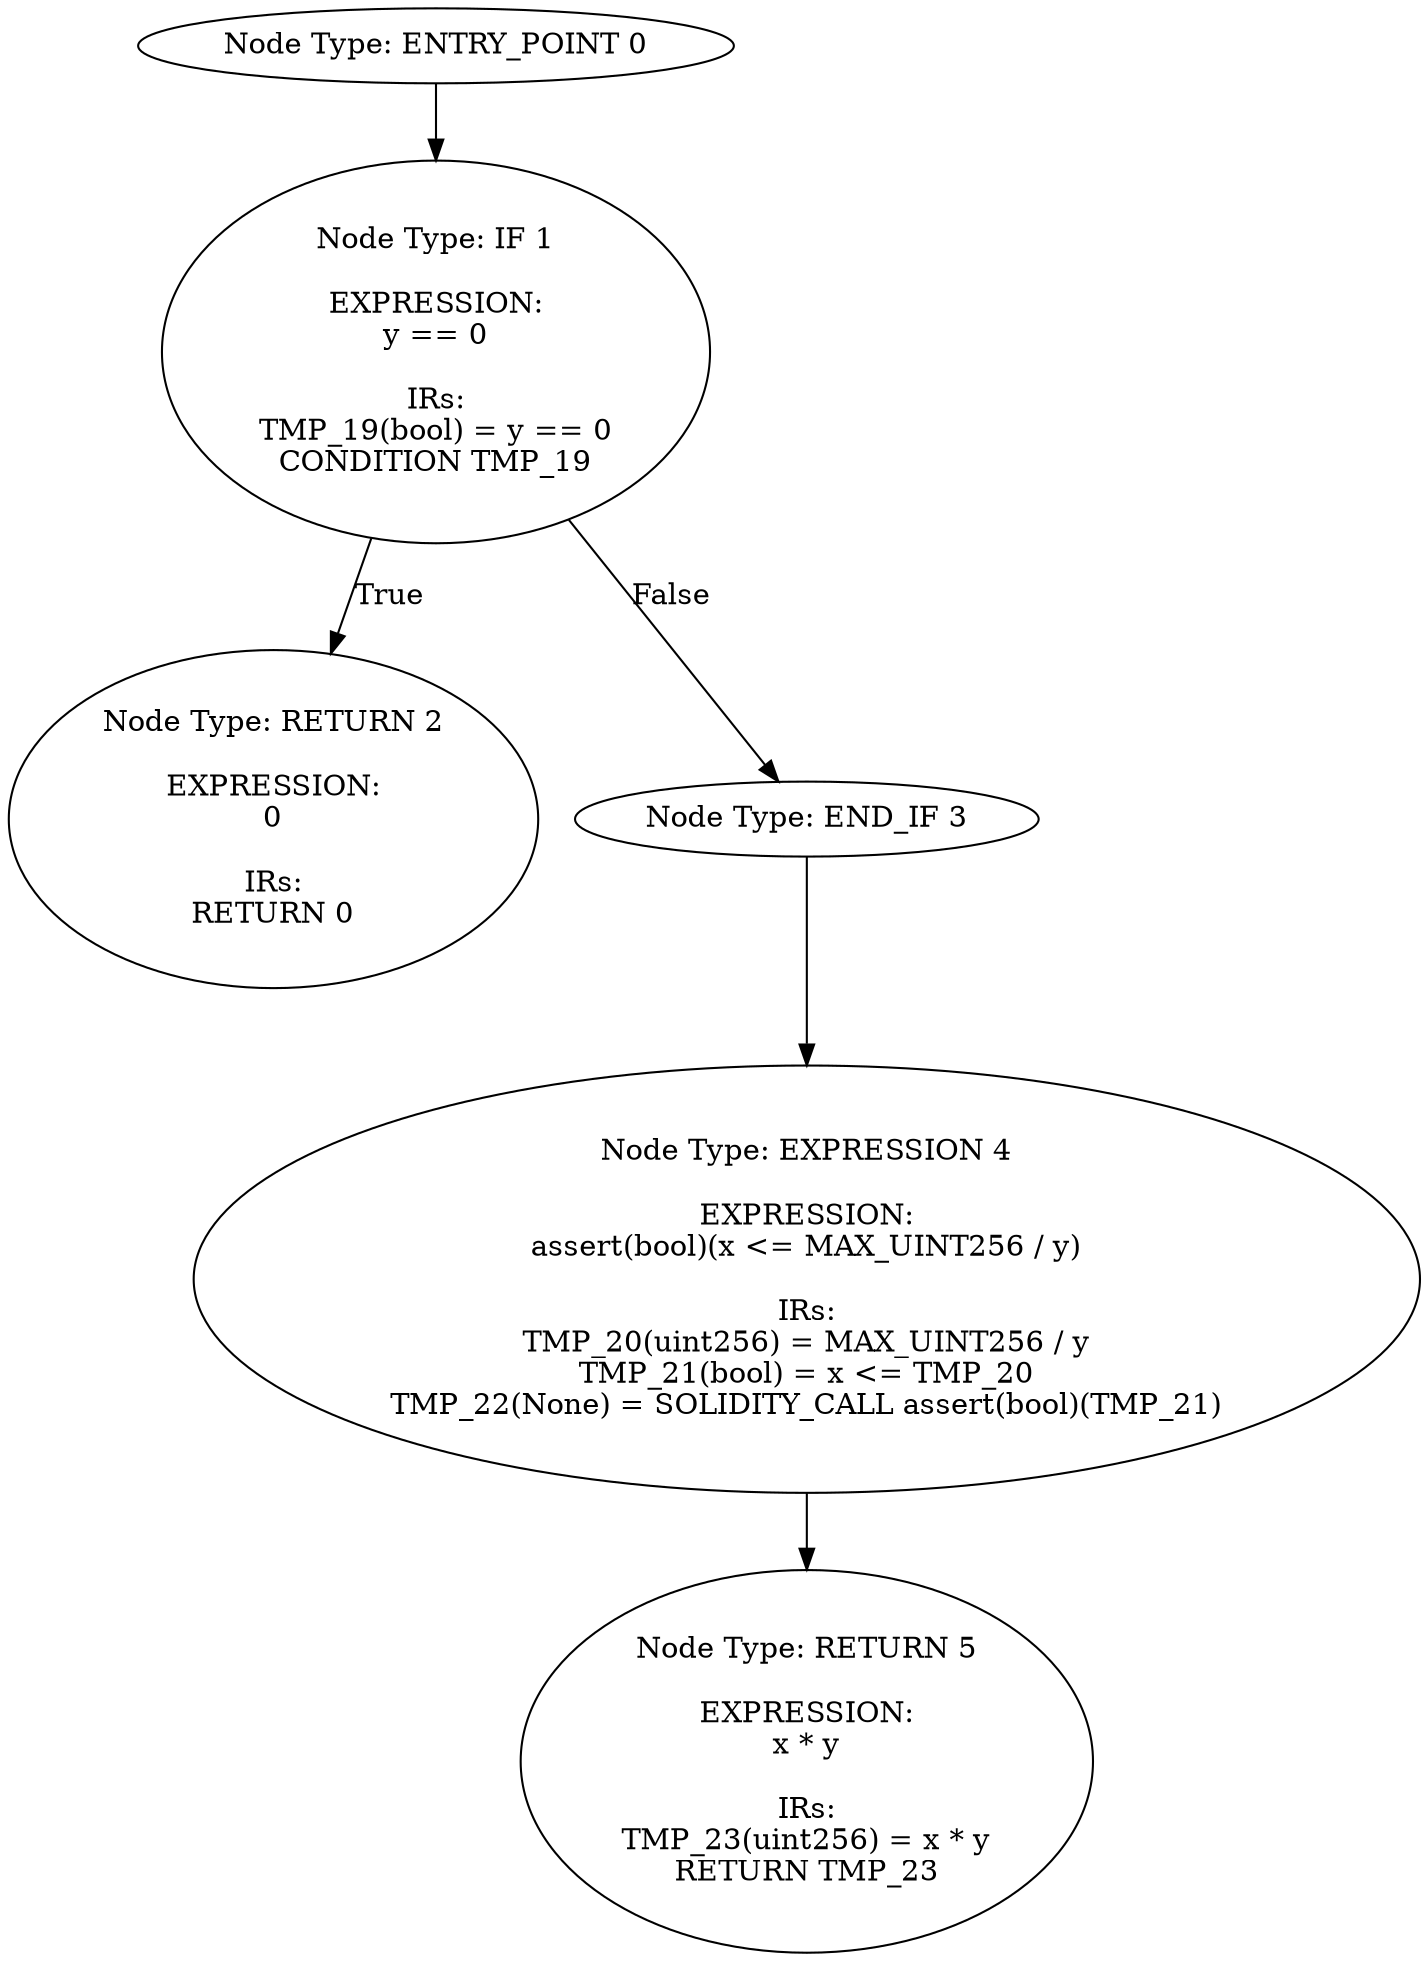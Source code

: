 digraph{
0[label="Node Type: ENTRY_POINT 0
"];
0->1;
1[label="Node Type: IF 1

EXPRESSION:
y == 0

IRs:
TMP_19(bool) = y == 0
CONDITION TMP_19"];
1->2[label="True"];
1->3[label="False"];
2[label="Node Type: RETURN 2

EXPRESSION:
0

IRs:
RETURN 0"];
3[label="Node Type: END_IF 3
"];
3->4;
4[label="Node Type: EXPRESSION 4

EXPRESSION:
assert(bool)(x <= MAX_UINT256 / y)

IRs:
TMP_20(uint256) = MAX_UINT256 / y
TMP_21(bool) = x <= TMP_20
TMP_22(None) = SOLIDITY_CALL assert(bool)(TMP_21)"];
4->5;
5[label="Node Type: RETURN 5

EXPRESSION:
x * y

IRs:
TMP_23(uint256) = x * y
RETURN TMP_23"];
}
